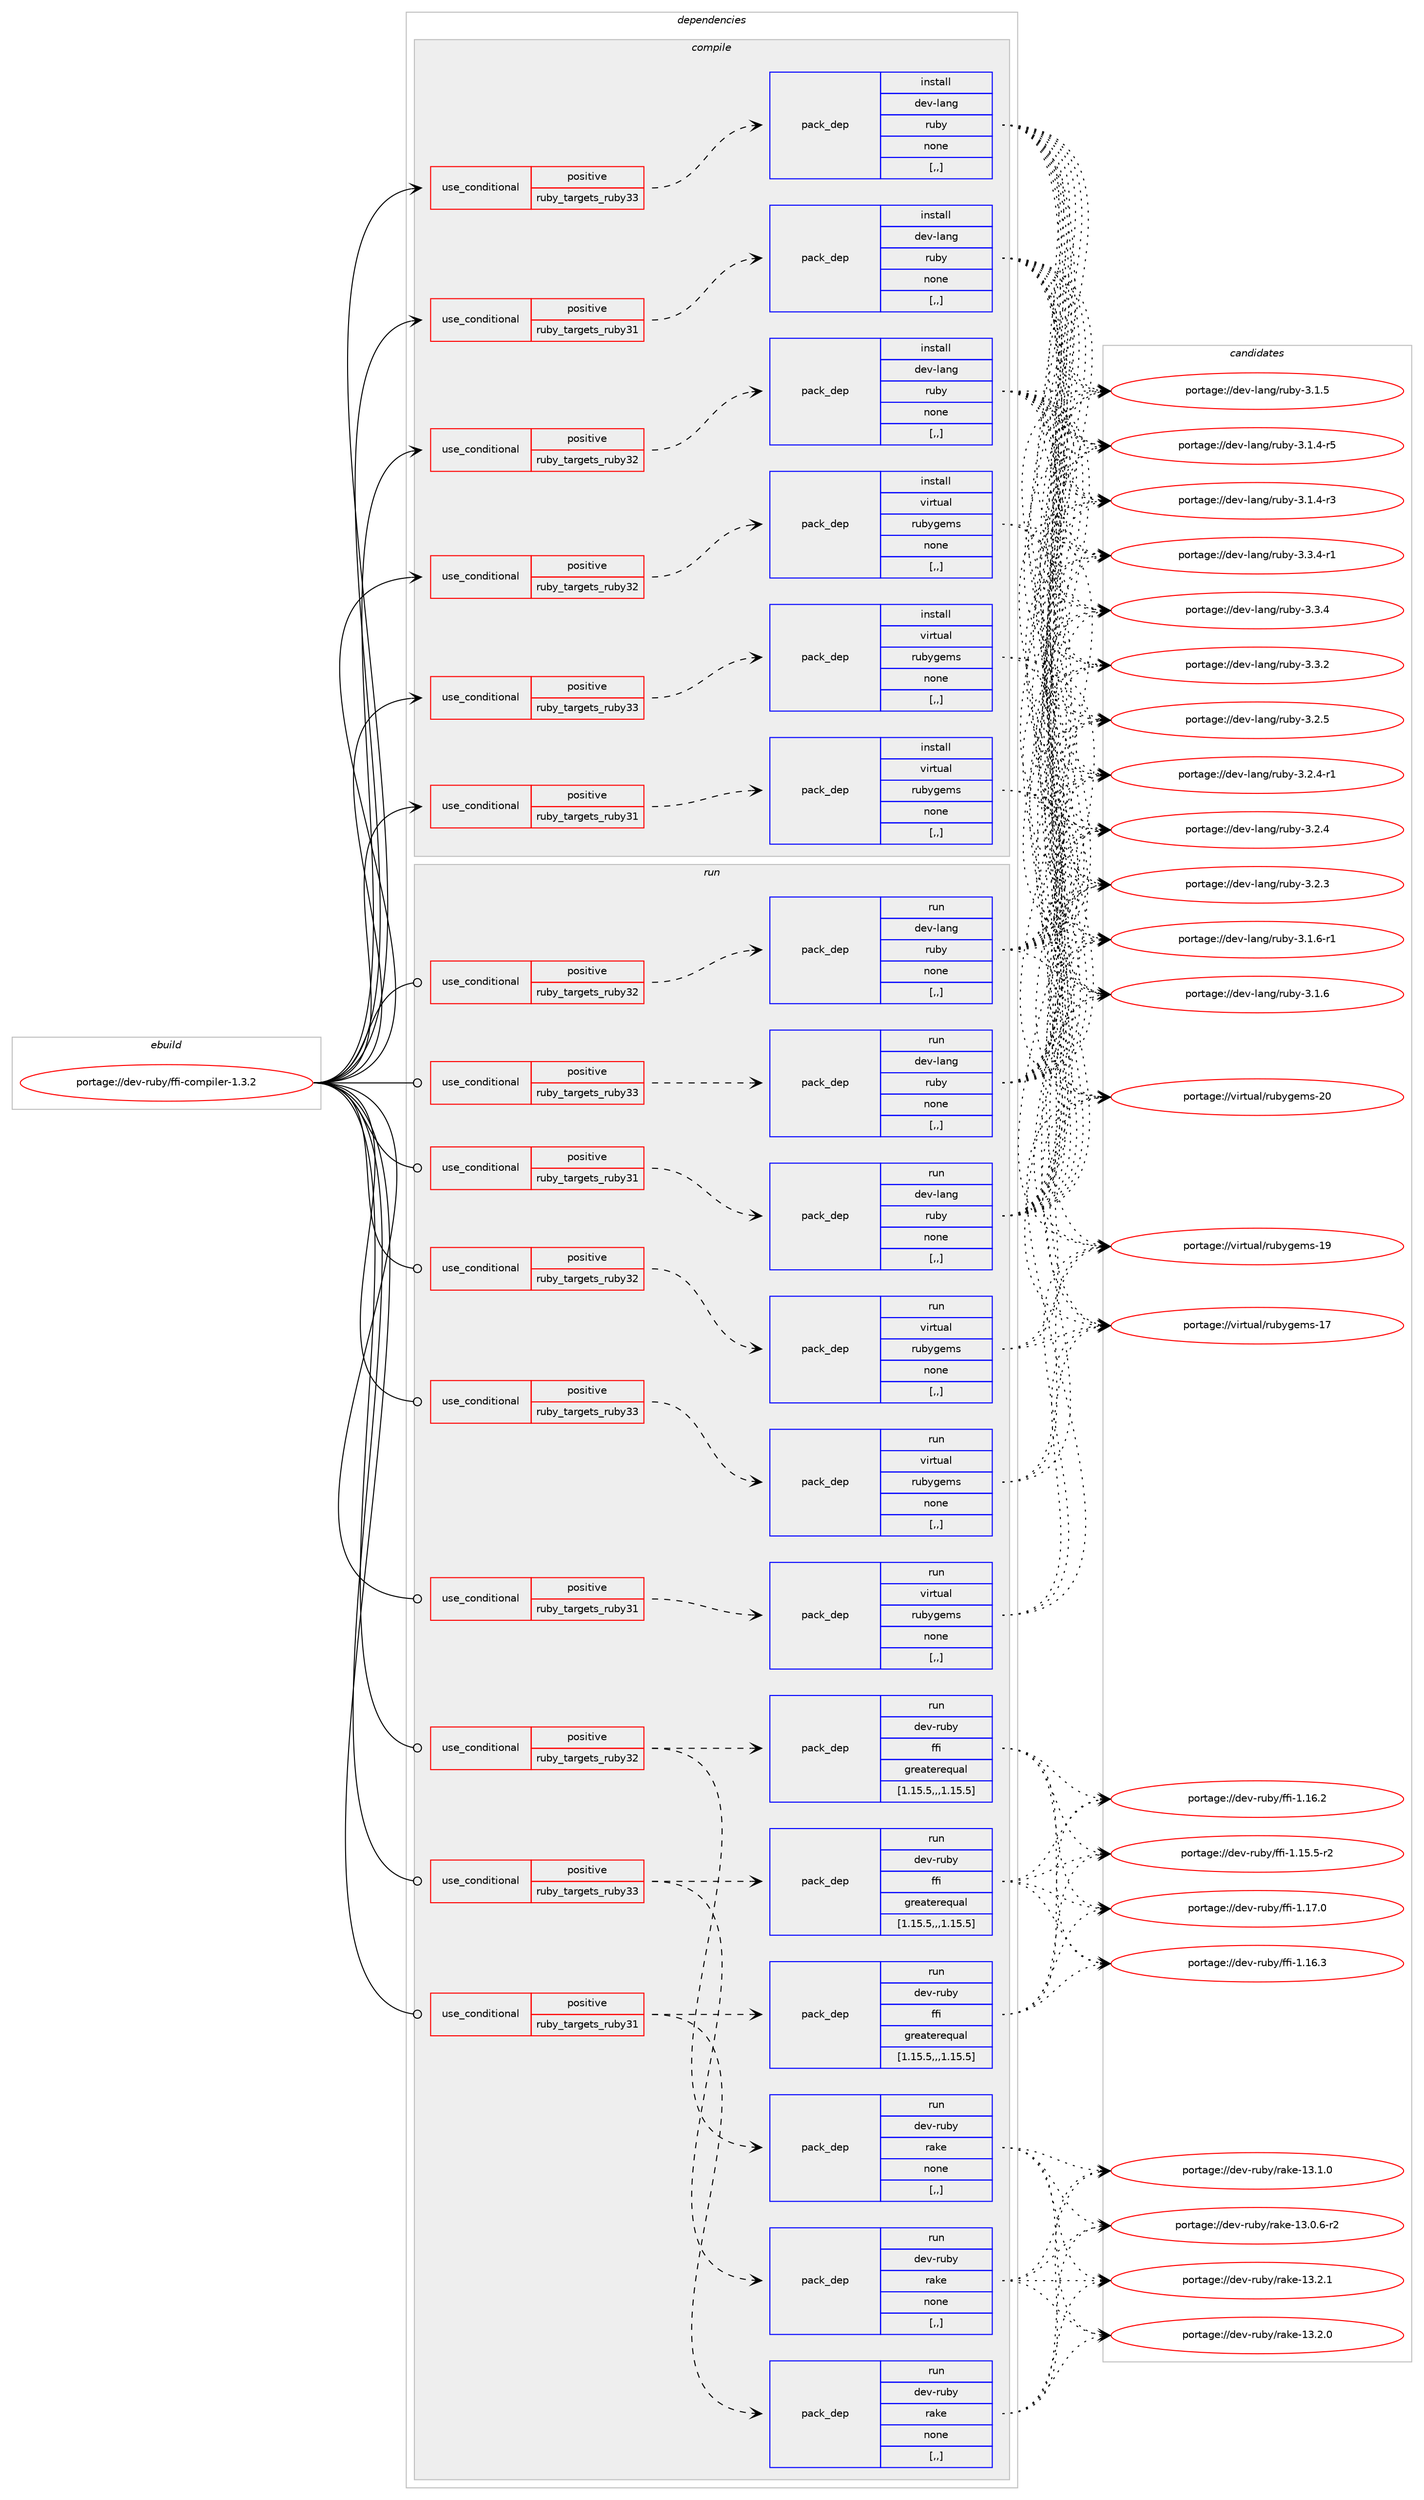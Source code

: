 digraph prolog {

# *************
# Graph options
# *************

newrank=true;
concentrate=true;
compound=true;
graph [rankdir=LR,fontname=Helvetica,fontsize=10,ranksep=1.5];#, ranksep=2.5, nodesep=0.2];
edge  [arrowhead=vee];
node  [fontname=Helvetica,fontsize=10];

# **********
# The ebuild
# **********

subgraph cluster_leftcol {
color=gray;
label=<<i>ebuild</i>>;
id [label="portage://dev-ruby/ffi-compiler-1.3.2", color=red, width=4, href="../dev-ruby/ffi-compiler-1.3.2.svg"];
}

# ****************
# The dependencies
# ****************

subgraph cluster_midcol {
color=gray;
label=<<i>dependencies</i>>;
subgraph cluster_compile {
fillcolor="#eeeeee";
style=filled;
label=<<i>compile</i>>;
subgraph cond47970 {
dependency184303 [label=<<TABLE BORDER="0" CELLBORDER="1" CELLSPACING="0" CELLPADDING="4"><TR><TD ROWSPAN="3" CELLPADDING="10">use_conditional</TD></TR><TR><TD>positive</TD></TR><TR><TD>ruby_targets_ruby31</TD></TR></TABLE>>, shape=none, color=red];
subgraph pack135004 {
dependency184304 [label=<<TABLE BORDER="0" CELLBORDER="1" CELLSPACING="0" CELLPADDING="4" WIDTH="220"><TR><TD ROWSPAN="6" CELLPADDING="30">pack_dep</TD></TR><TR><TD WIDTH="110">install</TD></TR><TR><TD>dev-lang</TD></TR><TR><TD>ruby</TD></TR><TR><TD>none</TD></TR><TR><TD>[,,]</TD></TR></TABLE>>, shape=none, color=blue];
}
dependency184303:e -> dependency184304:w [weight=20,style="dashed",arrowhead="vee"];
}
id:e -> dependency184303:w [weight=20,style="solid",arrowhead="vee"];
subgraph cond47971 {
dependency184305 [label=<<TABLE BORDER="0" CELLBORDER="1" CELLSPACING="0" CELLPADDING="4"><TR><TD ROWSPAN="3" CELLPADDING="10">use_conditional</TD></TR><TR><TD>positive</TD></TR><TR><TD>ruby_targets_ruby31</TD></TR></TABLE>>, shape=none, color=red];
subgraph pack135005 {
dependency184306 [label=<<TABLE BORDER="0" CELLBORDER="1" CELLSPACING="0" CELLPADDING="4" WIDTH="220"><TR><TD ROWSPAN="6" CELLPADDING="30">pack_dep</TD></TR><TR><TD WIDTH="110">install</TD></TR><TR><TD>virtual</TD></TR><TR><TD>rubygems</TD></TR><TR><TD>none</TD></TR><TR><TD>[,,]</TD></TR></TABLE>>, shape=none, color=blue];
}
dependency184305:e -> dependency184306:w [weight=20,style="dashed",arrowhead="vee"];
}
id:e -> dependency184305:w [weight=20,style="solid",arrowhead="vee"];
subgraph cond47972 {
dependency184307 [label=<<TABLE BORDER="0" CELLBORDER="1" CELLSPACING="0" CELLPADDING="4"><TR><TD ROWSPAN="3" CELLPADDING="10">use_conditional</TD></TR><TR><TD>positive</TD></TR><TR><TD>ruby_targets_ruby32</TD></TR></TABLE>>, shape=none, color=red];
subgraph pack135006 {
dependency184308 [label=<<TABLE BORDER="0" CELLBORDER="1" CELLSPACING="0" CELLPADDING="4" WIDTH="220"><TR><TD ROWSPAN="6" CELLPADDING="30">pack_dep</TD></TR><TR><TD WIDTH="110">install</TD></TR><TR><TD>dev-lang</TD></TR><TR><TD>ruby</TD></TR><TR><TD>none</TD></TR><TR><TD>[,,]</TD></TR></TABLE>>, shape=none, color=blue];
}
dependency184307:e -> dependency184308:w [weight=20,style="dashed",arrowhead="vee"];
}
id:e -> dependency184307:w [weight=20,style="solid",arrowhead="vee"];
subgraph cond47973 {
dependency184309 [label=<<TABLE BORDER="0" CELLBORDER="1" CELLSPACING="0" CELLPADDING="4"><TR><TD ROWSPAN="3" CELLPADDING="10">use_conditional</TD></TR><TR><TD>positive</TD></TR><TR><TD>ruby_targets_ruby32</TD></TR></TABLE>>, shape=none, color=red];
subgraph pack135007 {
dependency184310 [label=<<TABLE BORDER="0" CELLBORDER="1" CELLSPACING="0" CELLPADDING="4" WIDTH="220"><TR><TD ROWSPAN="6" CELLPADDING="30">pack_dep</TD></TR><TR><TD WIDTH="110">install</TD></TR><TR><TD>virtual</TD></TR><TR><TD>rubygems</TD></TR><TR><TD>none</TD></TR><TR><TD>[,,]</TD></TR></TABLE>>, shape=none, color=blue];
}
dependency184309:e -> dependency184310:w [weight=20,style="dashed",arrowhead="vee"];
}
id:e -> dependency184309:w [weight=20,style="solid",arrowhead="vee"];
subgraph cond47974 {
dependency184311 [label=<<TABLE BORDER="0" CELLBORDER="1" CELLSPACING="0" CELLPADDING="4"><TR><TD ROWSPAN="3" CELLPADDING="10">use_conditional</TD></TR><TR><TD>positive</TD></TR><TR><TD>ruby_targets_ruby33</TD></TR></TABLE>>, shape=none, color=red];
subgraph pack135008 {
dependency184312 [label=<<TABLE BORDER="0" CELLBORDER="1" CELLSPACING="0" CELLPADDING="4" WIDTH="220"><TR><TD ROWSPAN="6" CELLPADDING="30">pack_dep</TD></TR><TR><TD WIDTH="110">install</TD></TR><TR><TD>dev-lang</TD></TR><TR><TD>ruby</TD></TR><TR><TD>none</TD></TR><TR><TD>[,,]</TD></TR></TABLE>>, shape=none, color=blue];
}
dependency184311:e -> dependency184312:w [weight=20,style="dashed",arrowhead="vee"];
}
id:e -> dependency184311:w [weight=20,style="solid",arrowhead="vee"];
subgraph cond47975 {
dependency184313 [label=<<TABLE BORDER="0" CELLBORDER="1" CELLSPACING="0" CELLPADDING="4"><TR><TD ROWSPAN="3" CELLPADDING="10">use_conditional</TD></TR><TR><TD>positive</TD></TR><TR><TD>ruby_targets_ruby33</TD></TR></TABLE>>, shape=none, color=red];
subgraph pack135009 {
dependency184314 [label=<<TABLE BORDER="0" CELLBORDER="1" CELLSPACING="0" CELLPADDING="4" WIDTH="220"><TR><TD ROWSPAN="6" CELLPADDING="30">pack_dep</TD></TR><TR><TD WIDTH="110">install</TD></TR><TR><TD>virtual</TD></TR><TR><TD>rubygems</TD></TR><TR><TD>none</TD></TR><TR><TD>[,,]</TD></TR></TABLE>>, shape=none, color=blue];
}
dependency184313:e -> dependency184314:w [weight=20,style="dashed",arrowhead="vee"];
}
id:e -> dependency184313:w [weight=20,style="solid",arrowhead="vee"];
}
subgraph cluster_compileandrun {
fillcolor="#eeeeee";
style=filled;
label=<<i>compile and run</i>>;
}
subgraph cluster_run {
fillcolor="#eeeeee";
style=filled;
label=<<i>run</i>>;
subgraph cond47976 {
dependency184315 [label=<<TABLE BORDER="0" CELLBORDER="1" CELLSPACING="0" CELLPADDING="4"><TR><TD ROWSPAN="3" CELLPADDING="10">use_conditional</TD></TR><TR><TD>positive</TD></TR><TR><TD>ruby_targets_ruby31</TD></TR></TABLE>>, shape=none, color=red];
subgraph pack135010 {
dependency184316 [label=<<TABLE BORDER="0" CELLBORDER="1" CELLSPACING="0" CELLPADDING="4" WIDTH="220"><TR><TD ROWSPAN="6" CELLPADDING="30">pack_dep</TD></TR><TR><TD WIDTH="110">run</TD></TR><TR><TD>dev-lang</TD></TR><TR><TD>ruby</TD></TR><TR><TD>none</TD></TR><TR><TD>[,,]</TD></TR></TABLE>>, shape=none, color=blue];
}
dependency184315:e -> dependency184316:w [weight=20,style="dashed",arrowhead="vee"];
}
id:e -> dependency184315:w [weight=20,style="solid",arrowhead="odot"];
subgraph cond47977 {
dependency184317 [label=<<TABLE BORDER="0" CELLBORDER="1" CELLSPACING="0" CELLPADDING="4"><TR><TD ROWSPAN="3" CELLPADDING="10">use_conditional</TD></TR><TR><TD>positive</TD></TR><TR><TD>ruby_targets_ruby31</TD></TR></TABLE>>, shape=none, color=red];
subgraph pack135011 {
dependency184318 [label=<<TABLE BORDER="0" CELLBORDER="1" CELLSPACING="0" CELLPADDING="4" WIDTH="220"><TR><TD ROWSPAN="6" CELLPADDING="30">pack_dep</TD></TR><TR><TD WIDTH="110">run</TD></TR><TR><TD>dev-ruby</TD></TR><TR><TD>rake</TD></TR><TR><TD>none</TD></TR><TR><TD>[,,]</TD></TR></TABLE>>, shape=none, color=blue];
}
dependency184317:e -> dependency184318:w [weight=20,style="dashed",arrowhead="vee"];
subgraph pack135012 {
dependency184319 [label=<<TABLE BORDER="0" CELLBORDER="1" CELLSPACING="0" CELLPADDING="4" WIDTH="220"><TR><TD ROWSPAN="6" CELLPADDING="30">pack_dep</TD></TR><TR><TD WIDTH="110">run</TD></TR><TR><TD>dev-ruby</TD></TR><TR><TD>ffi</TD></TR><TR><TD>greaterequal</TD></TR><TR><TD>[1.15.5,,,1.15.5]</TD></TR></TABLE>>, shape=none, color=blue];
}
dependency184317:e -> dependency184319:w [weight=20,style="dashed",arrowhead="vee"];
}
id:e -> dependency184317:w [weight=20,style="solid",arrowhead="odot"];
subgraph cond47978 {
dependency184320 [label=<<TABLE BORDER="0" CELLBORDER="1" CELLSPACING="0" CELLPADDING="4"><TR><TD ROWSPAN="3" CELLPADDING="10">use_conditional</TD></TR><TR><TD>positive</TD></TR><TR><TD>ruby_targets_ruby31</TD></TR></TABLE>>, shape=none, color=red];
subgraph pack135013 {
dependency184321 [label=<<TABLE BORDER="0" CELLBORDER="1" CELLSPACING="0" CELLPADDING="4" WIDTH="220"><TR><TD ROWSPAN="6" CELLPADDING="30">pack_dep</TD></TR><TR><TD WIDTH="110">run</TD></TR><TR><TD>virtual</TD></TR><TR><TD>rubygems</TD></TR><TR><TD>none</TD></TR><TR><TD>[,,]</TD></TR></TABLE>>, shape=none, color=blue];
}
dependency184320:e -> dependency184321:w [weight=20,style="dashed",arrowhead="vee"];
}
id:e -> dependency184320:w [weight=20,style="solid",arrowhead="odot"];
subgraph cond47979 {
dependency184322 [label=<<TABLE BORDER="0" CELLBORDER="1" CELLSPACING="0" CELLPADDING="4"><TR><TD ROWSPAN="3" CELLPADDING="10">use_conditional</TD></TR><TR><TD>positive</TD></TR><TR><TD>ruby_targets_ruby32</TD></TR></TABLE>>, shape=none, color=red];
subgraph pack135014 {
dependency184323 [label=<<TABLE BORDER="0" CELLBORDER="1" CELLSPACING="0" CELLPADDING="4" WIDTH="220"><TR><TD ROWSPAN="6" CELLPADDING="30">pack_dep</TD></TR><TR><TD WIDTH="110">run</TD></TR><TR><TD>dev-lang</TD></TR><TR><TD>ruby</TD></TR><TR><TD>none</TD></TR><TR><TD>[,,]</TD></TR></TABLE>>, shape=none, color=blue];
}
dependency184322:e -> dependency184323:w [weight=20,style="dashed",arrowhead="vee"];
}
id:e -> dependency184322:w [weight=20,style="solid",arrowhead="odot"];
subgraph cond47980 {
dependency184324 [label=<<TABLE BORDER="0" CELLBORDER="1" CELLSPACING="0" CELLPADDING="4"><TR><TD ROWSPAN="3" CELLPADDING="10">use_conditional</TD></TR><TR><TD>positive</TD></TR><TR><TD>ruby_targets_ruby32</TD></TR></TABLE>>, shape=none, color=red];
subgraph pack135015 {
dependency184325 [label=<<TABLE BORDER="0" CELLBORDER="1" CELLSPACING="0" CELLPADDING="4" WIDTH="220"><TR><TD ROWSPAN="6" CELLPADDING="30">pack_dep</TD></TR><TR><TD WIDTH="110">run</TD></TR><TR><TD>dev-ruby</TD></TR><TR><TD>rake</TD></TR><TR><TD>none</TD></TR><TR><TD>[,,]</TD></TR></TABLE>>, shape=none, color=blue];
}
dependency184324:e -> dependency184325:w [weight=20,style="dashed",arrowhead="vee"];
subgraph pack135016 {
dependency184326 [label=<<TABLE BORDER="0" CELLBORDER="1" CELLSPACING="0" CELLPADDING="4" WIDTH="220"><TR><TD ROWSPAN="6" CELLPADDING="30">pack_dep</TD></TR><TR><TD WIDTH="110">run</TD></TR><TR><TD>dev-ruby</TD></TR><TR><TD>ffi</TD></TR><TR><TD>greaterequal</TD></TR><TR><TD>[1.15.5,,,1.15.5]</TD></TR></TABLE>>, shape=none, color=blue];
}
dependency184324:e -> dependency184326:w [weight=20,style="dashed",arrowhead="vee"];
}
id:e -> dependency184324:w [weight=20,style="solid",arrowhead="odot"];
subgraph cond47981 {
dependency184327 [label=<<TABLE BORDER="0" CELLBORDER="1" CELLSPACING="0" CELLPADDING="4"><TR><TD ROWSPAN="3" CELLPADDING="10">use_conditional</TD></TR><TR><TD>positive</TD></TR><TR><TD>ruby_targets_ruby32</TD></TR></TABLE>>, shape=none, color=red];
subgraph pack135017 {
dependency184328 [label=<<TABLE BORDER="0" CELLBORDER="1" CELLSPACING="0" CELLPADDING="4" WIDTH="220"><TR><TD ROWSPAN="6" CELLPADDING="30">pack_dep</TD></TR><TR><TD WIDTH="110">run</TD></TR><TR><TD>virtual</TD></TR><TR><TD>rubygems</TD></TR><TR><TD>none</TD></TR><TR><TD>[,,]</TD></TR></TABLE>>, shape=none, color=blue];
}
dependency184327:e -> dependency184328:w [weight=20,style="dashed",arrowhead="vee"];
}
id:e -> dependency184327:w [weight=20,style="solid",arrowhead="odot"];
subgraph cond47982 {
dependency184329 [label=<<TABLE BORDER="0" CELLBORDER="1" CELLSPACING="0" CELLPADDING="4"><TR><TD ROWSPAN="3" CELLPADDING="10">use_conditional</TD></TR><TR><TD>positive</TD></TR><TR><TD>ruby_targets_ruby33</TD></TR></TABLE>>, shape=none, color=red];
subgraph pack135018 {
dependency184330 [label=<<TABLE BORDER="0" CELLBORDER="1" CELLSPACING="0" CELLPADDING="4" WIDTH="220"><TR><TD ROWSPAN="6" CELLPADDING="30">pack_dep</TD></TR><TR><TD WIDTH="110">run</TD></TR><TR><TD>dev-lang</TD></TR><TR><TD>ruby</TD></TR><TR><TD>none</TD></TR><TR><TD>[,,]</TD></TR></TABLE>>, shape=none, color=blue];
}
dependency184329:e -> dependency184330:w [weight=20,style="dashed",arrowhead="vee"];
}
id:e -> dependency184329:w [weight=20,style="solid",arrowhead="odot"];
subgraph cond47983 {
dependency184331 [label=<<TABLE BORDER="0" CELLBORDER="1" CELLSPACING="0" CELLPADDING="4"><TR><TD ROWSPAN="3" CELLPADDING="10">use_conditional</TD></TR><TR><TD>positive</TD></TR><TR><TD>ruby_targets_ruby33</TD></TR></TABLE>>, shape=none, color=red];
subgraph pack135019 {
dependency184332 [label=<<TABLE BORDER="0" CELLBORDER="1" CELLSPACING="0" CELLPADDING="4" WIDTH="220"><TR><TD ROWSPAN="6" CELLPADDING="30">pack_dep</TD></TR><TR><TD WIDTH="110">run</TD></TR><TR><TD>dev-ruby</TD></TR><TR><TD>rake</TD></TR><TR><TD>none</TD></TR><TR><TD>[,,]</TD></TR></TABLE>>, shape=none, color=blue];
}
dependency184331:e -> dependency184332:w [weight=20,style="dashed",arrowhead="vee"];
subgraph pack135020 {
dependency184333 [label=<<TABLE BORDER="0" CELLBORDER="1" CELLSPACING="0" CELLPADDING="4" WIDTH="220"><TR><TD ROWSPAN="6" CELLPADDING="30">pack_dep</TD></TR><TR><TD WIDTH="110">run</TD></TR><TR><TD>dev-ruby</TD></TR><TR><TD>ffi</TD></TR><TR><TD>greaterequal</TD></TR><TR><TD>[1.15.5,,,1.15.5]</TD></TR></TABLE>>, shape=none, color=blue];
}
dependency184331:e -> dependency184333:w [weight=20,style="dashed",arrowhead="vee"];
}
id:e -> dependency184331:w [weight=20,style="solid",arrowhead="odot"];
subgraph cond47984 {
dependency184334 [label=<<TABLE BORDER="0" CELLBORDER="1" CELLSPACING="0" CELLPADDING="4"><TR><TD ROWSPAN="3" CELLPADDING="10">use_conditional</TD></TR><TR><TD>positive</TD></TR><TR><TD>ruby_targets_ruby33</TD></TR></TABLE>>, shape=none, color=red];
subgraph pack135021 {
dependency184335 [label=<<TABLE BORDER="0" CELLBORDER="1" CELLSPACING="0" CELLPADDING="4" WIDTH="220"><TR><TD ROWSPAN="6" CELLPADDING="30">pack_dep</TD></TR><TR><TD WIDTH="110">run</TD></TR><TR><TD>virtual</TD></TR><TR><TD>rubygems</TD></TR><TR><TD>none</TD></TR><TR><TD>[,,]</TD></TR></TABLE>>, shape=none, color=blue];
}
dependency184334:e -> dependency184335:w [weight=20,style="dashed",arrowhead="vee"];
}
id:e -> dependency184334:w [weight=20,style="solid",arrowhead="odot"];
}
}

# **************
# The candidates
# **************

subgraph cluster_choices {
rank=same;
color=gray;
label=<<i>candidates</i>>;

subgraph choice135004 {
color=black;
nodesep=1;
choice100101118451089711010347114117981214551465146524511449 [label="portage://dev-lang/ruby-3.3.4-r1", color=red, width=4,href="../dev-lang/ruby-3.3.4-r1.svg"];
choice10010111845108971101034711411798121455146514652 [label="portage://dev-lang/ruby-3.3.4", color=red, width=4,href="../dev-lang/ruby-3.3.4.svg"];
choice10010111845108971101034711411798121455146514650 [label="portage://dev-lang/ruby-3.3.2", color=red, width=4,href="../dev-lang/ruby-3.3.2.svg"];
choice10010111845108971101034711411798121455146504653 [label="portage://dev-lang/ruby-3.2.5", color=red, width=4,href="../dev-lang/ruby-3.2.5.svg"];
choice100101118451089711010347114117981214551465046524511449 [label="portage://dev-lang/ruby-3.2.4-r1", color=red, width=4,href="../dev-lang/ruby-3.2.4-r1.svg"];
choice10010111845108971101034711411798121455146504652 [label="portage://dev-lang/ruby-3.2.4", color=red, width=4,href="../dev-lang/ruby-3.2.4.svg"];
choice10010111845108971101034711411798121455146504651 [label="portage://dev-lang/ruby-3.2.3", color=red, width=4,href="../dev-lang/ruby-3.2.3.svg"];
choice100101118451089711010347114117981214551464946544511449 [label="portage://dev-lang/ruby-3.1.6-r1", color=red, width=4,href="../dev-lang/ruby-3.1.6-r1.svg"];
choice10010111845108971101034711411798121455146494654 [label="portage://dev-lang/ruby-3.1.6", color=red, width=4,href="../dev-lang/ruby-3.1.6.svg"];
choice10010111845108971101034711411798121455146494653 [label="portage://dev-lang/ruby-3.1.5", color=red, width=4,href="../dev-lang/ruby-3.1.5.svg"];
choice100101118451089711010347114117981214551464946524511453 [label="portage://dev-lang/ruby-3.1.4-r5", color=red, width=4,href="../dev-lang/ruby-3.1.4-r5.svg"];
choice100101118451089711010347114117981214551464946524511451 [label="portage://dev-lang/ruby-3.1.4-r3", color=red, width=4,href="../dev-lang/ruby-3.1.4-r3.svg"];
dependency184304:e -> choice100101118451089711010347114117981214551465146524511449:w [style=dotted,weight="100"];
dependency184304:e -> choice10010111845108971101034711411798121455146514652:w [style=dotted,weight="100"];
dependency184304:e -> choice10010111845108971101034711411798121455146514650:w [style=dotted,weight="100"];
dependency184304:e -> choice10010111845108971101034711411798121455146504653:w [style=dotted,weight="100"];
dependency184304:e -> choice100101118451089711010347114117981214551465046524511449:w [style=dotted,weight="100"];
dependency184304:e -> choice10010111845108971101034711411798121455146504652:w [style=dotted,weight="100"];
dependency184304:e -> choice10010111845108971101034711411798121455146504651:w [style=dotted,weight="100"];
dependency184304:e -> choice100101118451089711010347114117981214551464946544511449:w [style=dotted,weight="100"];
dependency184304:e -> choice10010111845108971101034711411798121455146494654:w [style=dotted,weight="100"];
dependency184304:e -> choice10010111845108971101034711411798121455146494653:w [style=dotted,weight="100"];
dependency184304:e -> choice100101118451089711010347114117981214551464946524511453:w [style=dotted,weight="100"];
dependency184304:e -> choice100101118451089711010347114117981214551464946524511451:w [style=dotted,weight="100"];
}
subgraph choice135005 {
color=black;
nodesep=1;
choice118105114116117971084711411798121103101109115455048 [label="portage://virtual/rubygems-20", color=red, width=4,href="../virtual/rubygems-20.svg"];
choice118105114116117971084711411798121103101109115454957 [label="portage://virtual/rubygems-19", color=red, width=4,href="../virtual/rubygems-19.svg"];
choice118105114116117971084711411798121103101109115454955 [label="portage://virtual/rubygems-17", color=red, width=4,href="../virtual/rubygems-17.svg"];
dependency184306:e -> choice118105114116117971084711411798121103101109115455048:w [style=dotted,weight="100"];
dependency184306:e -> choice118105114116117971084711411798121103101109115454957:w [style=dotted,weight="100"];
dependency184306:e -> choice118105114116117971084711411798121103101109115454955:w [style=dotted,weight="100"];
}
subgraph choice135006 {
color=black;
nodesep=1;
choice100101118451089711010347114117981214551465146524511449 [label="portage://dev-lang/ruby-3.3.4-r1", color=red, width=4,href="../dev-lang/ruby-3.3.4-r1.svg"];
choice10010111845108971101034711411798121455146514652 [label="portage://dev-lang/ruby-3.3.4", color=red, width=4,href="../dev-lang/ruby-3.3.4.svg"];
choice10010111845108971101034711411798121455146514650 [label="portage://dev-lang/ruby-3.3.2", color=red, width=4,href="../dev-lang/ruby-3.3.2.svg"];
choice10010111845108971101034711411798121455146504653 [label="portage://dev-lang/ruby-3.2.5", color=red, width=4,href="../dev-lang/ruby-3.2.5.svg"];
choice100101118451089711010347114117981214551465046524511449 [label="portage://dev-lang/ruby-3.2.4-r1", color=red, width=4,href="../dev-lang/ruby-3.2.4-r1.svg"];
choice10010111845108971101034711411798121455146504652 [label="portage://dev-lang/ruby-3.2.4", color=red, width=4,href="../dev-lang/ruby-3.2.4.svg"];
choice10010111845108971101034711411798121455146504651 [label="portage://dev-lang/ruby-3.2.3", color=red, width=4,href="../dev-lang/ruby-3.2.3.svg"];
choice100101118451089711010347114117981214551464946544511449 [label="portage://dev-lang/ruby-3.1.6-r1", color=red, width=4,href="../dev-lang/ruby-3.1.6-r1.svg"];
choice10010111845108971101034711411798121455146494654 [label="portage://dev-lang/ruby-3.1.6", color=red, width=4,href="../dev-lang/ruby-3.1.6.svg"];
choice10010111845108971101034711411798121455146494653 [label="portage://dev-lang/ruby-3.1.5", color=red, width=4,href="../dev-lang/ruby-3.1.5.svg"];
choice100101118451089711010347114117981214551464946524511453 [label="portage://dev-lang/ruby-3.1.4-r5", color=red, width=4,href="../dev-lang/ruby-3.1.4-r5.svg"];
choice100101118451089711010347114117981214551464946524511451 [label="portage://dev-lang/ruby-3.1.4-r3", color=red, width=4,href="../dev-lang/ruby-3.1.4-r3.svg"];
dependency184308:e -> choice100101118451089711010347114117981214551465146524511449:w [style=dotted,weight="100"];
dependency184308:e -> choice10010111845108971101034711411798121455146514652:w [style=dotted,weight="100"];
dependency184308:e -> choice10010111845108971101034711411798121455146514650:w [style=dotted,weight="100"];
dependency184308:e -> choice10010111845108971101034711411798121455146504653:w [style=dotted,weight="100"];
dependency184308:e -> choice100101118451089711010347114117981214551465046524511449:w [style=dotted,weight="100"];
dependency184308:e -> choice10010111845108971101034711411798121455146504652:w [style=dotted,weight="100"];
dependency184308:e -> choice10010111845108971101034711411798121455146504651:w [style=dotted,weight="100"];
dependency184308:e -> choice100101118451089711010347114117981214551464946544511449:w [style=dotted,weight="100"];
dependency184308:e -> choice10010111845108971101034711411798121455146494654:w [style=dotted,weight="100"];
dependency184308:e -> choice10010111845108971101034711411798121455146494653:w [style=dotted,weight="100"];
dependency184308:e -> choice100101118451089711010347114117981214551464946524511453:w [style=dotted,weight="100"];
dependency184308:e -> choice100101118451089711010347114117981214551464946524511451:w [style=dotted,weight="100"];
}
subgraph choice135007 {
color=black;
nodesep=1;
choice118105114116117971084711411798121103101109115455048 [label="portage://virtual/rubygems-20", color=red, width=4,href="../virtual/rubygems-20.svg"];
choice118105114116117971084711411798121103101109115454957 [label="portage://virtual/rubygems-19", color=red, width=4,href="../virtual/rubygems-19.svg"];
choice118105114116117971084711411798121103101109115454955 [label="portage://virtual/rubygems-17", color=red, width=4,href="../virtual/rubygems-17.svg"];
dependency184310:e -> choice118105114116117971084711411798121103101109115455048:w [style=dotted,weight="100"];
dependency184310:e -> choice118105114116117971084711411798121103101109115454957:w [style=dotted,weight="100"];
dependency184310:e -> choice118105114116117971084711411798121103101109115454955:w [style=dotted,weight="100"];
}
subgraph choice135008 {
color=black;
nodesep=1;
choice100101118451089711010347114117981214551465146524511449 [label="portage://dev-lang/ruby-3.3.4-r1", color=red, width=4,href="../dev-lang/ruby-3.3.4-r1.svg"];
choice10010111845108971101034711411798121455146514652 [label="portage://dev-lang/ruby-3.3.4", color=red, width=4,href="../dev-lang/ruby-3.3.4.svg"];
choice10010111845108971101034711411798121455146514650 [label="portage://dev-lang/ruby-3.3.2", color=red, width=4,href="../dev-lang/ruby-3.3.2.svg"];
choice10010111845108971101034711411798121455146504653 [label="portage://dev-lang/ruby-3.2.5", color=red, width=4,href="../dev-lang/ruby-3.2.5.svg"];
choice100101118451089711010347114117981214551465046524511449 [label="portage://dev-lang/ruby-3.2.4-r1", color=red, width=4,href="../dev-lang/ruby-3.2.4-r1.svg"];
choice10010111845108971101034711411798121455146504652 [label="portage://dev-lang/ruby-3.2.4", color=red, width=4,href="../dev-lang/ruby-3.2.4.svg"];
choice10010111845108971101034711411798121455146504651 [label="portage://dev-lang/ruby-3.2.3", color=red, width=4,href="../dev-lang/ruby-3.2.3.svg"];
choice100101118451089711010347114117981214551464946544511449 [label="portage://dev-lang/ruby-3.1.6-r1", color=red, width=4,href="../dev-lang/ruby-3.1.6-r1.svg"];
choice10010111845108971101034711411798121455146494654 [label="portage://dev-lang/ruby-3.1.6", color=red, width=4,href="../dev-lang/ruby-3.1.6.svg"];
choice10010111845108971101034711411798121455146494653 [label="portage://dev-lang/ruby-3.1.5", color=red, width=4,href="../dev-lang/ruby-3.1.5.svg"];
choice100101118451089711010347114117981214551464946524511453 [label="portage://dev-lang/ruby-3.1.4-r5", color=red, width=4,href="../dev-lang/ruby-3.1.4-r5.svg"];
choice100101118451089711010347114117981214551464946524511451 [label="portage://dev-lang/ruby-3.1.4-r3", color=red, width=4,href="../dev-lang/ruby-3.1.4-r3.svg"];
dependency184312:e -> choice100101118451089711010347114117981214551465146524511449:w [style=dotted,weight="100"];
dependency184312:e -> choice10010111845108971101034711411798121455146514652:w [style=dotted,weight="100"];
dependency184312:e -> choice10010111845108971101034711411798121455146514650:w [style=dotted,weight="100"];
dependency184312:e -> choice10010111845108971101034711411798121455146504653:w [style=dotted,weight="100"];
dependency184312:e -> choice100101118451089711010347114117981214551465046524511449:w [style=dotted,weight="100"];
dependency184312:e -> choice10010111845108971101034711411798121455146504652:w [style=dotted,weight="100"];
dependency184312:e -> choice10010111845108971101034711411798121455146504651:w [style=dotted,weight="100"];
dependency184312:e -> choice100101118451089711010347114117981214551464946544511449:w [style=dotted,weight="100"];
dependency184312:e -> choice10010111845108971101034711411798121455146494654:w [style=dotted,weight="100"];
dependency184312:e -> choice10010111845108971101034711411798121455146494653:w [style=dotted,weight="100"];
dependency184312:e -> choice100101118451089711010347114117981214551464946524511453:w [style=dotted,weight="100"];
dependency184312:e -> choice100101118451089711010347114117981214551464946524511451:w [style=dotted,weight="100"];
}
subgraph choice135009 {
color=black;
nodesep=1;
choice118105114116117971084711411798121103101109115455048 [label="portage://virtual/rubygems-20", color=red, width=4,href="../virtual/rubygems-20.svg"];
choice118105114116117971084711411798121103101109115454957 [label="portage://virtual/rubygems-19", color=red, width=4,href="../virtual/rubygems-19.svg"];
choice118105114116117971084711411798121103101109115454955 [label="portage://virtual/rubygems-17", color=red, width=4,href="../virtual/rubygems-17.svg"];
dependency184314:e -> choice118105114116117971084711411798121103101109115455048:w [style=dotted,weight="100"];
dependency184314:e -> choice118105114116117971084711411798121103101109115454957:w [style=dotted,weight="100"];
dependency184314:e -> choice118105114116117971084711411798121103101109115454955:w [style=dotted,weight="100"];
}
subgraph choice135010 {
color=black;
nodesep=1;
choice100101118451089711010347114117981214551465146524511449 [label="portage://dev-lang/ruby-3.3.4-r1", color=red, width=4,href="../dev-lang/ruby-3.3.4-r1.svg"];
choice10010111845108971101034711411798121455146514652 [label="portage://dev-lang/ruby-3.3.4", color=red, width=4,href="../dev-lang/ruby-3.3.4.svg"];
choice10010111845108971101034711411798121455146514650 [label="portage://dev-lang/ruby-3.3.2", color=red, width=4,href="../dev-lang/ruby-3.3.2.svg"];
choice10010111845108971101034711411798121455146504653 [label="portage://dev-lang/ruby-3.2.5", color=red, width=4,href="../dev-lang/ruby-3.2.5.svg"];
choice100101118451089711010347114117981214551465046524511449 [label="portage://dev-lang/ruby-3.2.4-r1", color=red, width=4,href="../dev-lang/ruby-3.2.4-r1.svg"];
choice10010111845108971101034711411798121455146504652 [label="portage://dev-lang/ruby-3.2.4", color=red, width=4,href="../dev-lang/ruby-3.2.4.svg"];
choice10010111845108971101034711411798121455146504651 [label="portage://dev-lang/ruby-3.2.3", color=red, width=4,href="../dev-lang/ruby-3.2.3.svg"];
choice100101118451089711010347114117981214551464946544511449 [label="portage://dev-lang/ruby-3.1.6-r1", color=red, width=4,href="../dev-lang/ruby-3.1.6-r1.svg"];
choice10010111845108971101034711411798121455146494654 [label="portage://dev-lang/ruby-3.1.6", color=red, width=4,href="../dev-lang/ruby-3.1.6.svg"];
choice10010111845108971101034711411798121455146494653 [label="portage://dev-lang/ruby-3.1.5", color=red, width=4,href="../dev-lang/ruby-3.1.5.svg"];
choice100101118451089711010347114117981214551464946524511453 [label="portage://dev-lang/ruby-3.1.4-r5", color=red, width=4,href="../dev-lang/ruby-3.1.4-r5.svg"];
choice100101118451089711010347114117981214551464946524511451 [label="portage://dev-lang/ruby-3.1.4-r3", color=red, width=4,href="../dev-lang/ruby-3.1.4-r3.svg"];
dependency184316:e -> choice100101118451089711010347114117981214551465146524511449:w [style=dotted,weight="100"];
dependency184316:e -> choice10010111845108971101034711411798121455146514652:w [style=dotted,weight="100"];
dependency184316:e -> choice10010111845108971101034711411798121455146514650:w [style=dotted,weight="100"];
dependency184316:e -> choice10010111845108971101034711411798121455146504653:w [style=dotted,weight="100"];
dependency184316:e -> choice100101118451089711010347114117981214551465046524511449:w [style=dotted,weight="100"];
dependency184316:e -> choice10010111845108971101034711411798121455146504652:w [style=dotted,weight="100"];
dependency184316:e -> choice10010111845108971101034711411798121455146504651:w [style=dotted,weight="100"];
dependency184316:e -> choice100101118451089711010347114117981214551464946544511449:w [style=dotted,weight="100"];
dependency184316:e -> choice10010111845108971101034711411798121455146494654:w [style=dotted,weight="100"];
dependency184316:e -> choice10010111845108971101034711411798121455146494653:w [style=dotted,weight="100"];
dependency184316:e -> choice100101118451089711010347114117981214551464946524511453:w [style=dotted,weight="100"];
dependency184316:e -> choice100101118451089711010347114117981214551464946524511451:w [style=dotted,weight="100"];
}
subgraph choice135011 {
color=black;
nodesep=1;
choice1001011184511411798121471149710710145495146504649 [label="portage://dev-ruby/rake-13.2.1", color=red, width=4,href="../dev-ruby/rake-13.2.1.svg"];
choice1001011184511411798121471149710710145495146504648 [label="portage://dev-ruby/rake-13.2.0", color=red, width=4,href="../dev-ruby/rake-13.2.0.svg"];
choice1001011184511411798121471149710710145495146494648 [label="portage://dev-ruby/rake-13.1.0", color=red, width=4,href="../dev-ruby/rake-13.1.0.svg"];
choice10010111845114117981214711497107101454951464846544511450 [label="portage://dev-ruby/rake-13.0.6-r2", color=red, width=4,href="../dev-ruby/rake-13.0.6-r2.svg"];
dependency184318:e -> choice1001011184511411798121471149710710145495146504649:w [style=dotted,weight="100"];
dependency184318:e -> choice1001011184511411798121471149710710145495146504648:w [style=dotted,weight="100"];
dependency184318:e -> choice1001011184511411798121471149710710145495146494648:w [style=dotted,weight="100"];
dependency184318:e -> choice10010111845114117981214711497107101454951464846544511450:w [style=dotted,weight="100"];
}
subgraph choice135012 {
color=black;
nodesep=1;
choice10010111845114117981214710210210545494649554648 [label="portage://dev-ruby/ffi-1.17.0", color=red, width=4,href="../dev-ruby/ffi-1.17.0.svg"];
choice10010111845114117981214710210210545494649544651 [label="portage://dev-ruby/ffi-1.16.3", color=red, width=4,href="../dev-ruby/ffi-1.16.3.svg"];
choice10010111845114117981214710210210545494649544650 [label="portage://dev-ruby/ffi-1.16.2", color=red, width=4,href="../dev-ruby/ffi-1.16.2.svg"];
choice100101118451141179812147102102105454946495346534511450 [label="portage://dev-ruby/ffi-1.15.5-r2", color=red, width=4,href="../dev-ruby/ffi-1.15.5-r2.svg"];
dependency184319:e -> choice10010111845114117981214710210210545494649554648:w [style=dotted,weight="100"];
dependency184319:e -> choice10010111845114117981214710210210545494649544651:w [style=dotted,weight="100"];
dependency184319:e -> choice10010111845114117981214710210210545494649544650:w [style=dotted,weight="100"];
dependency184319:e -> choice100101118451141179812147102102105454946495346534511450:w [style=dotted,weight="100"];
}
subgraph choice135013 {
color=black;
nodesep=1;
choice118105114116117971084711411798121103101109115455048 [label="portage://virtual/rubygems-20", color=red, width=4,href="../virtual/rubygems-20.svg"];
choice118105114116117971084711411798121103101109115454957 [label="portage://virtual/rubygems-19", color=red, width=4,href="../virtual/rubygems-19.svg"];
choice118105114116117971084711411798121103101109115454955 [label="portage://virtual/rubygems-17", color=red, width=4,href="../virtual/rubygems-17.svg"];
dependency184321:e -> choice118105114116117971084711411798121103101109115455048:w [style=dotted,weight="100"];
dependency184321:e -> choice118105114116117971084711411798121103101109115454957:w [style=dotted,weight="100"];
dependency184321:e -> choice118105114116117971084711411798121103101109115454955:w [style=dotted,weight="100"];
}
subgraph choice135014 {
color=black;
nodesep=1;
choice100101118451089711010347114117981214551465146524511449 [label="portage://dev-lang/ruby-3.3.4-r1", color=red, width=4,href="../dev-lang/ruby-3.3.4-r1.svg"];
choice10010111845108971101034711411798121455146514652 [label="portage://dev-lang/ruby-3.3.4", color=red, width=4,href="../dev-lang/ruby-3.3.4.svg"];
choice10010111845108971101034711411798121455146514650 [label="portage://dev-lang/ruby-3.3.2", color=red, width=4,href="../dev-lang/ruby-3.3.2.svg"];
choice10010111845108971101034711411798121455146504653 [label="portage://dev-lang/ruby-3.2.5", color=red, width=4,href="../dev-lang/ruby-3.2.5.svg"];
choice100101118451089711010347114117981214551465046524511449 [label="portage://dev-lang/ruby-3.2.4-r1", color=red, width=4,href="../dev-lang/ruby-3.2.4-r1.svg"];
choice10010111845108971101034711411798121455146504652 [label="portage://dev-lang/ruby-3.2.4", color=red, width=4,href="../dev-lang/ruby-3.2.4.svg"];
choice10010111845108971101034711411798121455146504651 [label="portage://dev-lang/ruby-3.2.3", color=red, width=4,href="../dev-lang/ruby-3.2.3.svg"];
choice100101118451089711010347114117981214551464946544511449 [label="portage://dev-lang/ruby-3.1.6-r1", color=red, width=4,href="../dev-lang/ruby-3.1.6-r1.svg"];
choice10010111845108971101034711411798121455146494654 [label="portage://dev-lang/ruby-3.1.6", color=red, width=4,href="../dev-lang/ruby-3.1.6.svg"];
choice10010111845108971101034711411798121455146494653 [label="portage://dev-lang/ruby-3.1.5", color=red, width=4,href="../dev-lang/ruby-3.1.5.svg"];
choice100101118451089711010347114117981214551464946524511453 [label="portage://dev-lang/ruby-3.1.4-r5", color=red, width=4,href="../dev-lang/ruby-3.1.4-r5.svg"];
choice100101118451089711010347114117981214551464946524511451 [label="portage://dev-lang/ruby-3.1.4-r3", color=red, width=4,href="../dev-lang/ruby-3.1.4-r3.svg"];
dependency184323:e -> choice100101118451089711010347114117981214551465146524511449:w [style=dotted,weight="100"];
dependency184323:e -> choice10010111845108971101034711411798121455146514652:w [style=dotted,weight="100"];
dependency184323:e -> choice10010111845108971101034711411798121455146514650:w [style=dotted,weight="100"];
dependency184323:e -> choice10010111845108971101034711411798121455146504653:w [style=dotted,weight="100"];
dependency184323:e -> choice100101118451089711010347114117981214551465046524511449:w [style=dotted,weight="100"];
dependency184323:e -> choice10010111845108971101034711411798121455146504652:w [style=dotted,weight="100"];
dependency184323:e -> choice10010111845108971101034711411798121455146504651:w [style=dotted,weight="100"];
dependency184323:e -> choice100101118451089711010347114117981214551464946544511449:w [style=dotted,weight="100"];
dependency184323:e -> choice10010111845108971101034711411798121455146494654:w [style=dotted,weight="100"];
dependency184323:e -> choice10010111845108971101034711411798121455146494653:w [style=dotted,weight="100"];
dependency184323:e -> choice100101118451089711010347114117981214551464946524511453:w [style=dotted,weight="100"];
dependency184323:e -> choice100101118451089711010347114117981214551464946524511451:w [style=dotted,weight="100"];
}
subgraph choice135015 {
color=black;
nodesep=1;
choice1001011184511411798121471149710710145495146504649 [label="portage://dev-ruby/rake-13.2.1", color=red, width=4,href="../dev-ruby/rake-13.2.1.svg"];
choice1001011184511411798121471149710710145495146504648 [label="portage://dev-ruby/rake-13.2.0", color=red, width=4,href="../dev-ruby/rake-13.2.0.svg"];
choice1001011184511411798121471149710710145495146494648 [label="portage://dev-ruby/rake-13.1.0", color=red, width=4,href="../dev-ruby/rake-13.1.0.svg"];
choice10010111845114117981214711497107101454951464846544511450 [label="portage://dev-ruby/rake-13.0.6-r2", color=red, width=4,href="../dev-ruby/rake-13.0.6-r2.svg"];
dependency184325:e -> choice1001011184511411798121471149710710145495146504649:w [style=dotted,weight="100"];
dependency184325:e -> choice1001011184511411798121471149710710145495146504648:w [style=dotted,weight="100"];
dependency184325:e -> choice1001011184511411798121471149710710145495146494648:w [style=dotted,weight="100"];
dependency184325:e -> choice10010111845114117981214711497107101454951464846544511450:w [style=dotted,weight="100"];
}
subgraph choice135016 {
color=black;
nodesep=1;
choice10010111845114117981214710210210545494649554648 [label="portage://dev-ruby/ffi-1.17.0", color=red, width=4,href="../dev-ruby/ffi-1.17.0.svg"];
choice10010111845114117981214710210210545494649544651 [label="portage://dev-ruby/ffi-1.16.3", color=red, width=4,href="../dev-ruby/ffi-1.16.3.svg"];
choice10010111845114117981214710210210545494649544650 [label="portage://dev-ruby/ffi-1.16.2", color=red, width=4,href="../dev-ruby/ffi-1.16.2.svg"];
choice100101118451141179812147102102105454946495346534511450 [label="portage://dev-ruby/ffi-1.15.5-r2", color=red, width=4,href="../dev-ruby/ffi-1.15.5-r2.svg"];
dependency184326:e -> choice10010111845114117981214710210210545494649554648:w [style=dotted,weight="100"];
dependency184326:e -> choice10010111845114117981214710210210545494649544651:w [style=dotted,weight="100"];
dependency184326:e -> choice10010111845114117981214710210210545494649544650:w [style=dotted,weight="100"];
dependency184326:e -> choice100101118451141179812147102102105454946495346534511450:w [style=dotted,weight="100"];
}
subgraph choice135017 {
color=black;
nodesep=1;
choice118105114116117971084711411798121103101109115455048 [label="portage://virtual/rubygems-20", color=red, width=4,href="../virtual/rubygems-20.svg"];
choice118105114116117971084711411798121103101109115454957 [label="portage://virtual/rubygems-19", color=red, width=4,href="../virtual/rubygems-19.svg"];
choice118105114116117971084711411798121103101109115454955 [label="portage://virtual/rubygems-17", color=red, width=4,href="../virtual/rubygems-17.svg"];
dependency184328:e -> choice118105114116117971084711411798121103101109115455048:w [style=dotted,weight="100"];
dependency184328:e -> choice118105114116117971084711411798121103101109115454957:w [style=dotted,weight="100"];
dependency184328:e -> choice118105114116117971084711411798121103101109115454955:w [style=dotted,weight="100"];
}
subgraph choice135018 {
color=black;
nodesep=1;
choice100101118451089711010347114117981214551465146524511449 [label="portage://dev-lang/ruby-3.3.4-r1", color=red, width=4,href="../dev-lang/ruby-3.3.4-r1.svg"];
choice10010111845108971101034711411798121455146514652 [label="portage://dev-lang/ruby-3.3.4", color=red, width=4,href="../dev-lang/ruby-3.3.4.svg"];
choice10010111845108971101034711411798121455146514650 [label="portage://dev-lang/ruby-3.3.2", color=red, width=4,href="../dev-lang/ruby-3.3.2.svg"];
choice10010111845108971101034711411798121455146504653 [label="portage://dev-lang/ruby-3.2.5", color=red, width=4,href="../dev-lang/ruby-3.2.5.svg"];
choice100101118451089711010347114117981214551465046524511449 [label="portage://dev-lang/ruby-3.2.4-r1", color=red, width=4,href="../dev-lang/ruby-3.2.4-r1.svg"];
choice10010111845108971101034711411798121455146504652 [label="portage://dev-lang/ruby-3.2.4", color=red, width=4,href="../dev-lang/ruby-3.2.4.svg"];
choice10010111845108971101034711411798121455146504651 [label="portage://dev-lang/ruby-3.2.3", color=red, width=4,href="../dev-lang/ruby-3.2.3.svg"];
choice100101118451089711010347114117981214551464946544511449 [label="portage://dev-lang/ruby-3.1.6-r1", color=red, width=4,href="../dev-lang/ruby-3.1.6-r1.svg"];
choice10010111845108971101034711411798121455146494654 [label="portage://dev-lang/ruby-3.1.6", color=red, width=4,href="../dev-lang/ruby-3.1.6.svg"];
choice10010111845108971101034711411798121455146494653 [label="portage://dev-lang/ruby-3.1.5", color=red, width=4,href="../dev-lang/ruby-3.1.5.svg"];
choice100101118451089711010347114117981214551464946524511453 [label="portage://dev-lang/ruby-3.1.4-r5", color=red, width=4,href="../dev-lang/ruby-3.1.4-r5.svg"];
choice100101118451089711010347114117981214551464946524511451 [label="portage://dev-lang/ruby-3.1.4-r3", color=red, width=4,href="../dev-lang/ruby-3.1.4-r3.svg"];
dependency184330:e -> choice100101118451089711010347114117981214551465146524511449:w [style=dotted,weight="100"];
dependency184330:e -> choice10010111845108971101034711411798121455146514652:w [style=dotted,weight="100"];
dependency184330:e -> choice10010111845108971101034711411798121455146514650:w [style=dotted,weight="100"];
dependency184330:e -> choice10010111845108971101034711411798121455146504653:w [style=dotted,weight="100"];
dependency184330:e -> choice100101118451089711010347114117981214551465046524511449:w [style=dotted,weight="100"];
dependency184330:e -> choice10010111845108971101034711411798121455146504652:w [style=dotted,weight="100"];
dependency184330:e -> choice10010111845108971101034711411798121455146504651:w [style=dotted,weight="100"];
dependency184330:e -> choice100101118451089711010347114117981214551464946544511449:w [style=dotted,weight="100"];
dependency184330:e -> choice10010111845108971101034711411798121455146494654:w [style=dotted,weight="100"];
dependency184330:e -> choice10010111845108971101034711411798121455146494653:w [style=dotted,weight="100"];
dependency184330:e -> choice100101118451089711010347114117981214551464946524511453:w [style=dotted,weight="100"];
dependency184330:e -> choice100101118451089711010347114117981214551464946524511451:w [style=dotted,weight="100"];
}
subgraph choice135019 {
color=black;
nodesep=1;
choice1001011184511411798121471149710710145495146504649 [label="portage://dev-ruby/rake-13.2.1", color=red, width=4,href="../dev-ruby/rake-13.2.1.svg"];
choice1001011184511411798121471149710710145495146504648 [label="portage://dev-ruby/rake-13.2.0", color=red, width=4,href="../dev-ruby/rake-13.2.0.svg"];
choice1001011184511411798121471149710710145495146494648 [label="portage://dev-ruby/rake-13.1.0", color=red, width=4,href="../dev-ruby/rake-13.1.0.svg"];
choice10010111845114117981214711497107101454951464846544511450 [label="portage://dev-ruby/rake-13.0.6-r2", color=red, width=4,href="../dev-ruby/rake-13.0.6-r2.svg"];
dependency184332:e -> choice1001011184511411798121471149710710145495146504649:w [style=dotted,weight="100"];
dependency184332:e -> choice1001011184511411798121471149710710145495146504648:w [style=dotted,weight="100"];
dependency184332:e -> choice1001011184511411798121471149710710145495146494648:w [style=dotted,weight="100"];
dependency184332:e -> choice10010111845114117981214711497107101454951464846544511450:w [style=dotted,weight="100"];
}
subgraph choice135020 {
color=black;
nodesep=1;
choice10010111845114117981214710210210545494649554648 [label="portage://dev-ruby/ffi-1.17.0", color=red, width=4,href="../dev-ruby/ffi-1.17.0.svg"];
choice10010111845114117981214710210210545494649544651 [label="portage://dev-ruby/ffi-1.16.3", color=red, width=4,href="../dev-ruby/ffi-1.16.3.svg"];
choice10010111845114117981214710210210545494649544650 [label="portage://dev-ruby/ffi-1.16.2", color=red, width=4,href="../dev-ruby/ffi-1.16.2.svg"];
choice100101118451141179812147102102105454946495346534511450 [label="portage://dev-ruby/ffi-1.15.5-r2", color=red, width=4,href="../dev-ruby/ffi-1.15.5-r2.svg"];
dependency184333:e -> choice10010111845114117981214710210210545494649554648:w [style=dotted,weight="100"];
dependency184333:e -> choice10010111845114117981214710210210545494649544651:w [style=dotted,weight="100"];
dependency184333:e -> choice10010111845114117981214710210210545494649544650:w [style=dotted,weight="100"];
dependency184333:e -> choice100101118451141179812147102102105454946495346534511450:w [style=dotted,weight="100"];
}
subgraph choice135021 {
color=black;
nodesep=1;
choice118105114116117971084711411798121103101109115455048 [label="portage://virtual/rubygems-20", color=red, width=4,href="../virtual/rubygems-20.svg"];
choice118105114116117971084711411798121103101109115454957 [label="portage://virtual/rubygems-19", color=red, width=4,href="../virtual/rubygems-19.svg"];
choice118105114116117971084711411798121103101109115454955 [label="portage://virtual/rubygems-17", color=red, width=4,href="../virtual/rubygems-17.svg"];
dependency184335:e -> choice118105114116117971084711411798121103101109115455048:w [style=dotted,weight="100"];
dependency184335:e -> choice118105114116117971084711411798121103101109115454957:w [style=dotted,weight="100"];
dependency184335:e -> choice118105114116117971084711411798121103101109115454955:w [style=dotted,weight="100"];
}
}

}
